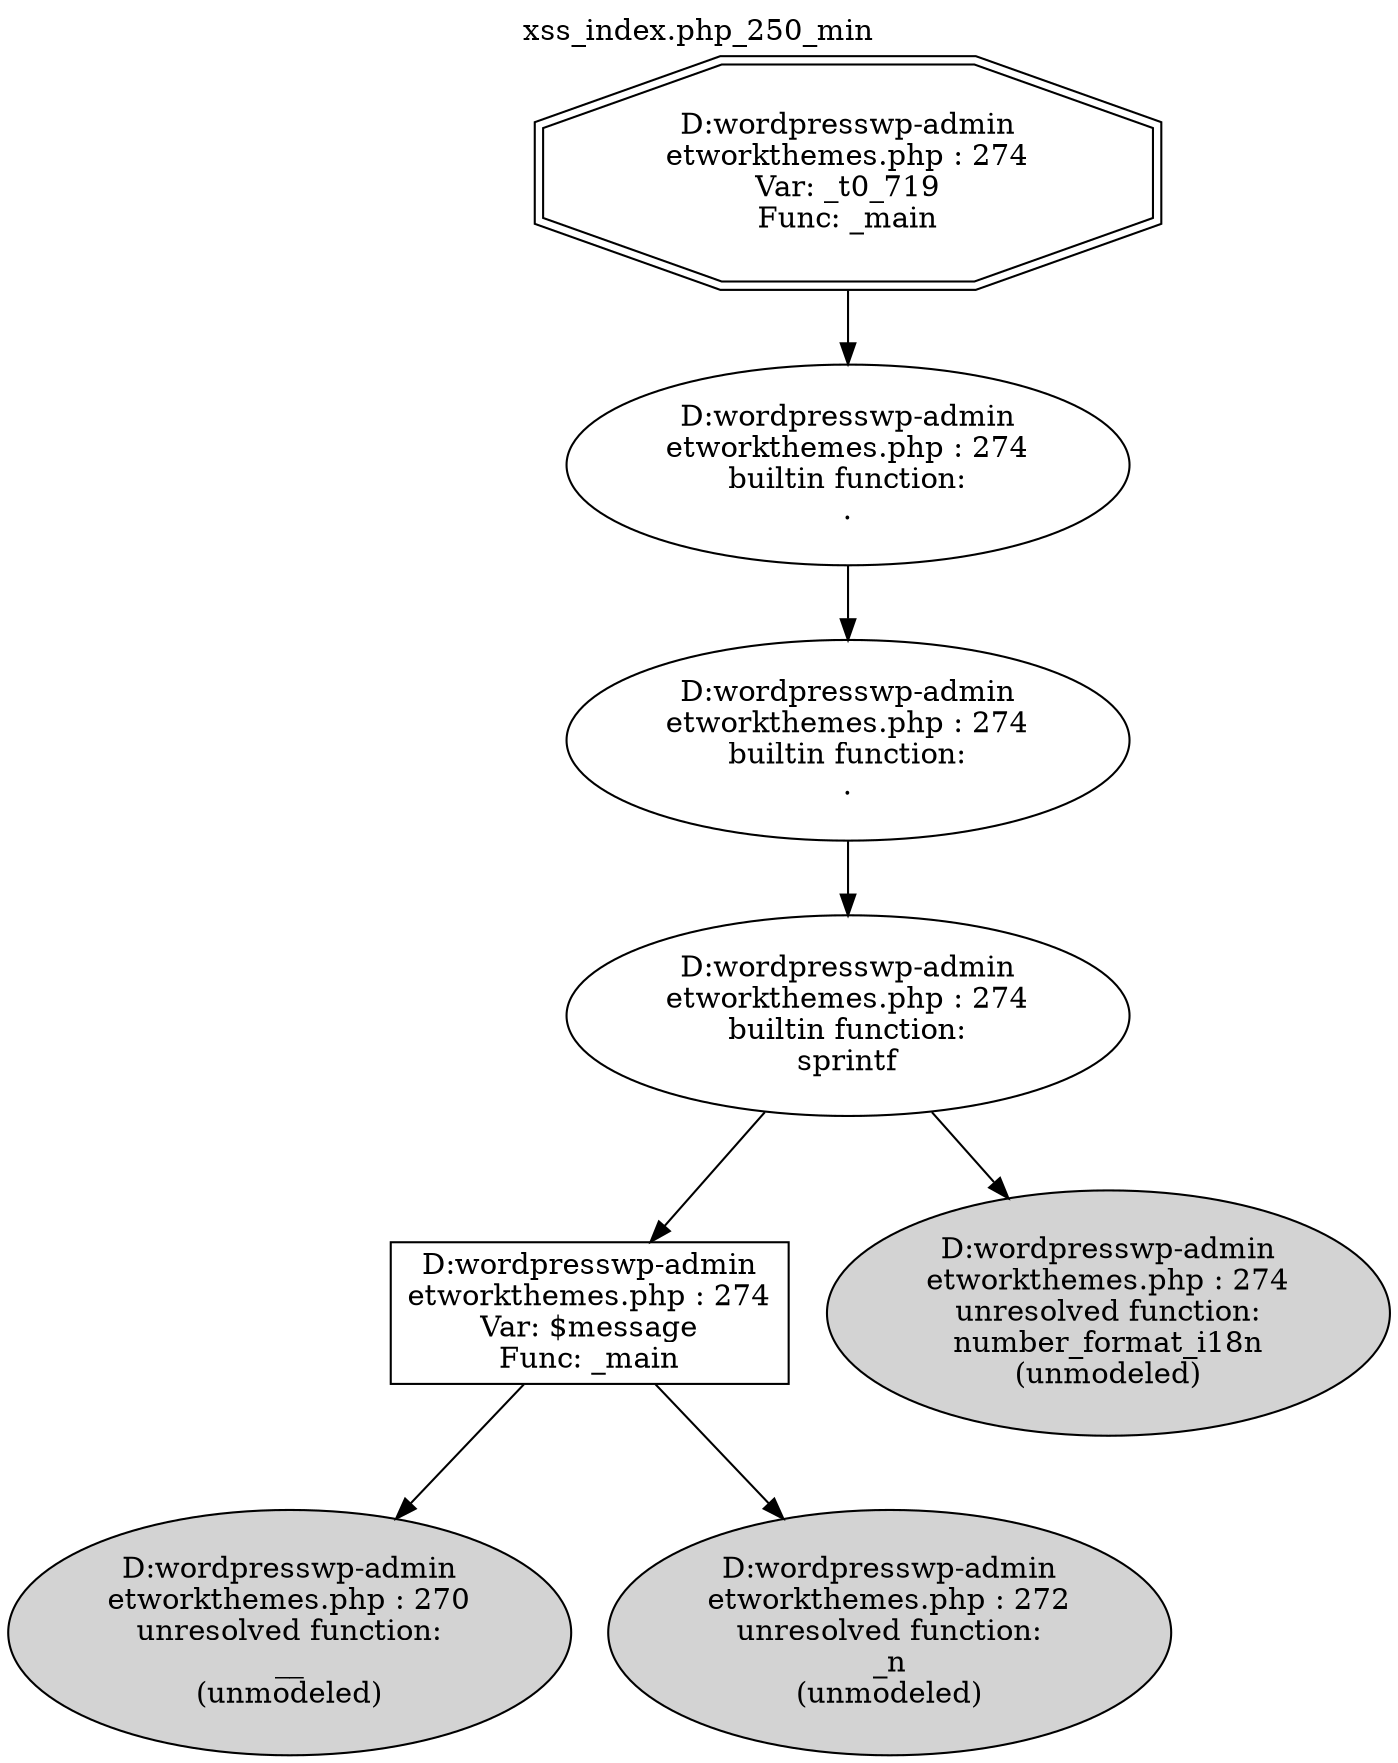 digraph cfg {
  label="xss_index.php_250_min";
  labelloc=t;
  n1 [shape=doubleoctagon, label="D:\wordpress\wp-admin\network\themes.php : 274\nVar: _t0_719\nFunc: _main\n"];
  n2 [shape=ellipse, label="D:\wordpress\wp-admin\network\themes.php : 274\nbuiltin function:\n.\n"];
  n3 [shape=ellipse, label="D:\wordpress\wp-admin\network\themes.php : 274\nbuiltin function:\n.\n"];
  n4 [shape=ellipse, label="D:\wordpress\wp-admin\network\themes.php : 274\nbuiltin function:\nsprintf\n"];
  n5 [shape=box, label="D:\wordpress\wp-admin\network\themes.php : 274\nVar: $message\nFunc: _main\n"];
  n6 [shape=ellipse, label="D:\wordpress\wp-admin\network\themes.php : 270\nunresolved function:\n__\n(unmodeled)\n",style=filled];
  n7 [shape=ellipse, label="D:\wordpress\wp-admin\network\themes.php : 272\nunresolved function:\n_n\n(unmodeled)\n",style=filled];
  n8 [shape=ellipse, label="D:\wordpress\wp-admin\network\themes.php : 274\nunresolved function:\nnumber_format_i18n\n(unmodeled)\n",style=filled];
  n1 -> n2;
  n2 -> n3;
  n3 -> n4;
  n4 -> n5;
  n4 -> n8;
  n5 -> n6;
  n5 -> n7;
}
